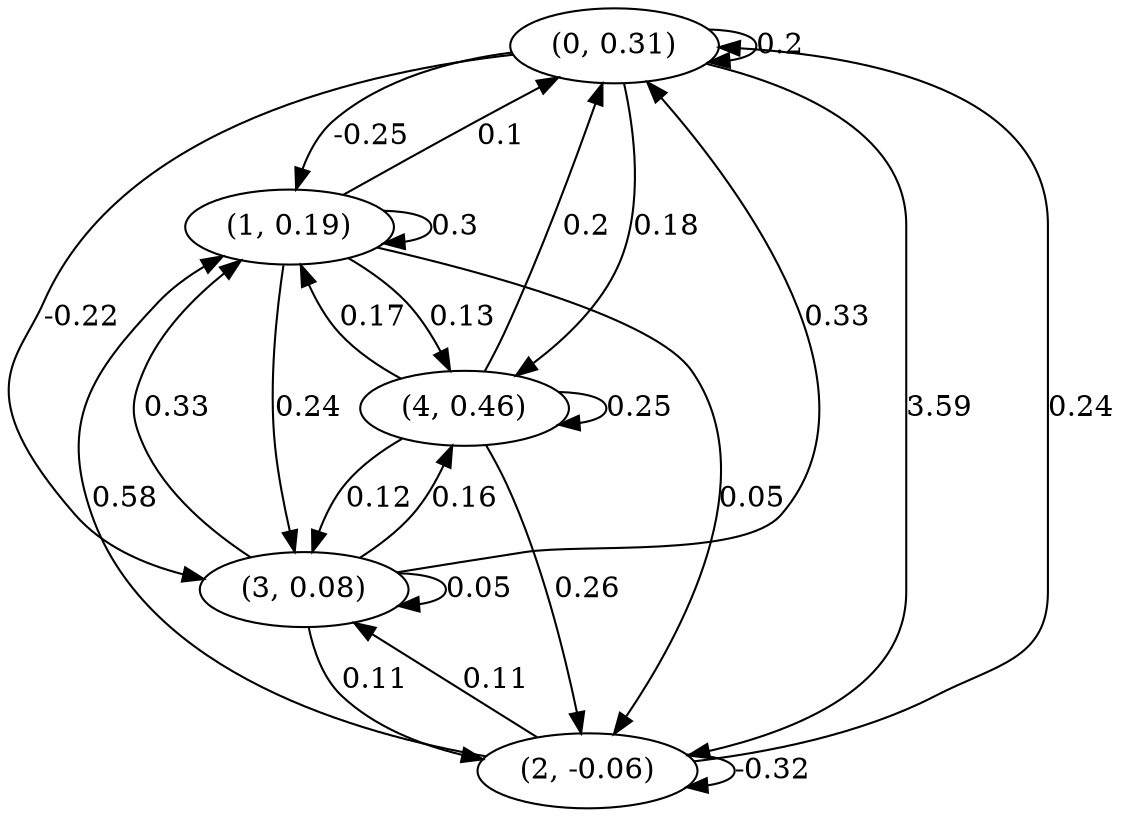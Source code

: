 digraph {
    0 [ label = "(0, 0.31)" ]
    1 [ label = "(1, 0.19)" ]
    2 [ label = "(2, -0.06)" ]
    3 [ label = "(3, 0.08)" ]
    4 [ label = "(4, 0.46)" ]
    0 -> 0 [ label = "0.2" ]
    1 -> 1 [ label = "0.3" ]
    2 -> 2 [ label = "-0.32" ]
    3 -> 3 [ label = "0.05" ]
    4 -> 4 [ label = "0.25" ]
    1 -> 0 [ label = "0.1" ]
    2 -> 0 [ label = "0.24" ]
    3 -> 0 [ label = "0.33" ]
    4 -> 0 [ label = "0.2" ]
    0 -> 1 [ label = "-0.25" ]
    2 -> 1 [ label = "0.58" ]
    3 -> 1 [ label = "0.33" ]
    4 -> 1 [ label = "0.17" ]
    0 -> 2 [ label = "3.59" ]
    1 -> 2 [ label = "0.05" ]
    3 -> 2 [ label = "0.11" ]
    4 -> 2 [ label = "0.26" ]
    0 -> 3 [ label = "-0.22" ]
    1 -> 3 [ label = "0.24" ]
    2 -> 3 [ label = "0.11" ]
    4 -> 3 [ label = "0.12" ]
    0 -> 4 [ label = "0.18" ]
    1 -> 4 [ label = "0.13" ]
    3 -> 4 [ label = "0.16" ]
}

